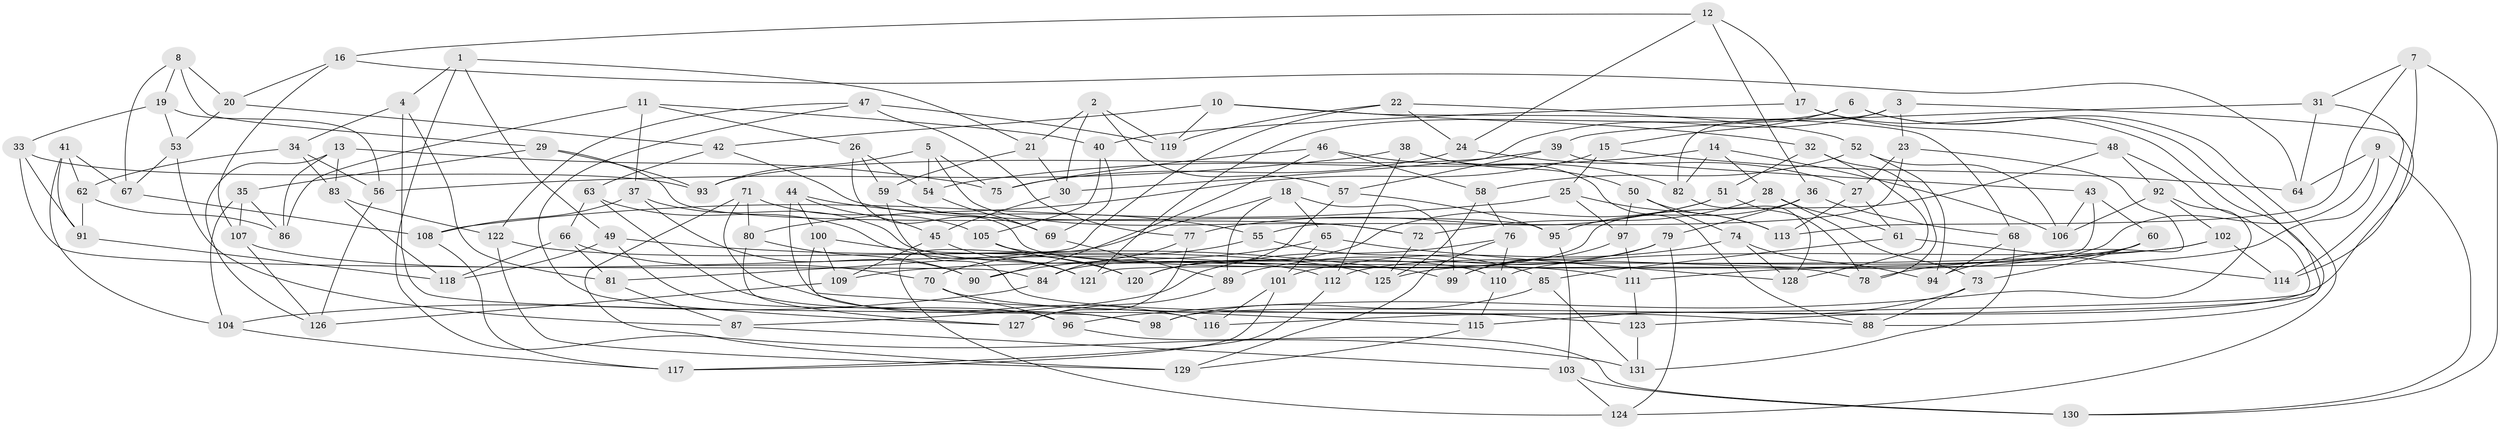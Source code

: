 // Generated by graph-tools (version 1.1) at 2025/03/03/09/25 03:03:00]
// undirected, 131 vertices, 262 edges
graph export_dot {
graph [start="1"]
  node [color=gray90,style=filled];
  1;
  2;
  3;
  4;
  5;
  6;
  7;
  8;
  9;
  10;
  11;
  12;
  13;
  14;
  15;
  16;
  17;
  18;
  19;
  20;
  21;
  22;
  23;
  24;
  25;
  26;
  27;
  28;
  29;
  30;
  31;
  32;
  33;
  34;
  35;
  36;
  37;
  38;
  39;
  40;
  41;
  42;
  43;
  44;
  45;
  46;
  47;
  48;
  49;
  50;
  51;
  52;
  53;
  54;
  55;
  56;
  57;
  58;
  59;
  60;
  61;
  62;
  63;
  64;
  65;
  66;
  67;
  68;
  69;
  70;
  71;
  72;
  73;
  74;
  75;
  76;
  77;
  78;
  79;
  80;
  81;
  82;
  83;
  84;
  85;
  86;
  87;
  88;
  89;
  90;
  91;
  92;
  93;
  94;
  95;
  96;
  97;
  98;
  99;
  100;
  101;
  102;
  103;
  104;
  105;
  106;
  107;
  108;
  109;
  110;
  111;
  112;
  113;
  114;
  115;
  116;
  117;
  118;
  119;
  120;
  121;
  122;
  123;
  124;
  125;
  126;
  127;
  128;
  129;
  130;
  131;
  1 -- 21;
  1 -- 4;
  1 -- 49;
  1 -- 131;
  2 -- 21;
  2 -- 30;
  2 -- 57;
  2 -- 119;
  3 -- 23;
  3 -- 30;
  3 -- 82;
  3 -- 98;
  4 -- 34;
  4 -- 98;
  4 -- 81;
  5 -- 54;
  5 -- 72;
  5 -- 93;
  5 -- 75;
  6 -- 15;
  6 -- 121;
  6 -- 123;
  6 -- 124;
  7 -- 31;
  7 -- 130;
  7 -- 114;
  7 -- 113;
  8 -- 29;
  8 -- 19;
  8 -- 20;
  8 -- 67;
  9 -- 130;
  9 -- 112;
  9 -- 64;
  9 -- 111;
  10 -- 68;
  10 -- 119;
  10 -- 32;
  10 -- 42;
  11 -- 26;
  11 -- 86;
  11 -- 37;
  11 -- 40;
  12 -- 17;
  12 -- 36;
  12 -- 24;
  12 -- 16;
  13 -- 126;
  13 -- 83;
  13 -- 75;
  13 -- 86;
  14 -- 28;
  14 -- 106;
  14 -- 54;
  14 -- 82;
  15 -- 25;
  15 -- 64;
  15 -- 80;
  16 -- 107;
  16 -- 20;
  16 -- 64;
  17 -- 88;
  17 -- 40;
  17 -- 48;
  18 -- 99;
  18 -- 65;
  18 -- 89;
  18 -- 124;
  19 -- 33;
  19 -- 53;
  19 -- 56;
  20 -- 42;
  20 -- 53;
  21 -- 59;
  21 -- 30;
  22 -- 52;
  22 -- 81;
  22 -- 24;
  22 -- 119;
  23 -- 55;
  23 -- 94;
  23 -- 27;
  24 -- 75;
  24 -- 27;
  25 -- 97;
  25 -- 108;
  25 -- 113;
  26 -- 59;
  26 -- 54;
  26 -- 78;
  27 -- 113;
  27 -- 61;
  28 -- 61;
  28 -- 72;
  28 -- 73;
  29 -- 93;
  29 -- 35;
  29 -- 95;
  30 -- 45;
  31 -- 39;
  31 -- 114;
  31 -- 64;
  32 -- 51;
  32 -- 78;
  32 -- 128;
  33 -- 91;
  33 -- 93;
  33 -- 84;
  34 -- 83;
  34 -- 62;
  34 -- 56;
  35 -- 107;
  35 -- 86;
  35 -- 104;
  36 -- 68;
  36 -- 79;
  36 -- 95;
  37 -- 110;
  37 -- 90;
  37 -- 108;
  38 -- 50;
  38 -- 88;
  38 -- 56;
  38 -- 112;
  39 -- 43;
  39 -- 93;
  39 -- 57;
  40 -- 105;
  40 -- 69;
  41 -- 91;
  41 -- 67;
  41 -- 104;
  41 -- 62;
  42 -- 63;
  42 -- 72;
  43 -- 60;
  43 -- 121;
  43 -- 106;
  44 -- 100;
  44 -- 55;
  44 -- 115;
  44 -- 45;
  45 -- 121;
  45 -- 109;
  46 -- 58;
  46 -- 82;
  46 -- 90;
  46 -- 75;
  47 -- 122;
  47 -- 127;
  47 -- 119;
  47 -- 77;
  48 -- 92;
  48 -- 116;
  48 -- 84;
  49 -- 99;
  49 -- 118;
  49 -- 96;
  50 -- 97;
  50 -- 74;
  50 -- 113;
  51 -- 120;
  51 -- 78;
  51 -- 77;
  52 -- 106;
  52 -- 58;
  52 -- 94;
  53 -- 67;
  53 -- 87;
  54 -- 69;
  55 -- 85;
  55 -- 70;
  56 -- 126;
  57 -- 95;
  57 -- 120;
  58 -- 125;
  58 -- 76;
  59 -- 69;
  59 -- 88;
  60 -- 73;
  60 -- 78;
  60 -- 125;
  61 -- 114;
  61 -- 85;
  62 -- 91;
  62 -- 86;
  63 -- 121;
  63 -- 98;
  63 -- 66;
  65 -- 90;
  65 -- 101;
  65 -- 128;
  66 -- 118;
  66 -- 70;
  66 -- 81;
  67 -- 108;
  68 -- 94;
  68 -- 131;
  69 -- 89;
  70 -- 96;
  70 -- 123;
  71 -- 116;
  71 -- 129;
  71 -- 80;
  71 -- 105;
  72 -- 125;
  73 -- 115;
  73 -- 88;
  74 -- 128;
  74 -- 101;
  74 -- 94;
  76 -- 129;
  76 -- 87;
  76 -- 110;
  77 -- 127;
  77 -- 84;
  79 -- 124;
  79 -- 89;
  79 -- 99;
  80 -- 90;
  80 -- 127;
  81 -- 87;
  82 -- 128;
  83 -- 118;
  83 -- 122;
  84 -- 104;
  85 -- 131;
  85 -- 98;
  87 -- 103;
  89 -- 127;
  91 -- 118;
  92 -- 106;
  92 -- 102;
  92 -- 96;
  95 -- 103;
  96 -- 130;
  97 -- 111;
  97 -- 99;
  100 -- 120;
  100 -- 109;
  100 -- 116;
  101 -- 116;
  101 -- 117;
  102 -- 110;
  102 -- 109;
  102 -- 114;
  103 -- 124;
  103 -- 130;
  104 -- 117;
  105 -- 111;
  105 -- 120;
  107 -- 112;
  107 -- 126;
  108 -- 117;
  109 -- 126;
  110 -- 115;
  111 -- 123;
  112 -- 117;
  115 -- 129;
  122 -- 129;
  122 -- 125;
  123 -- 131;
}
